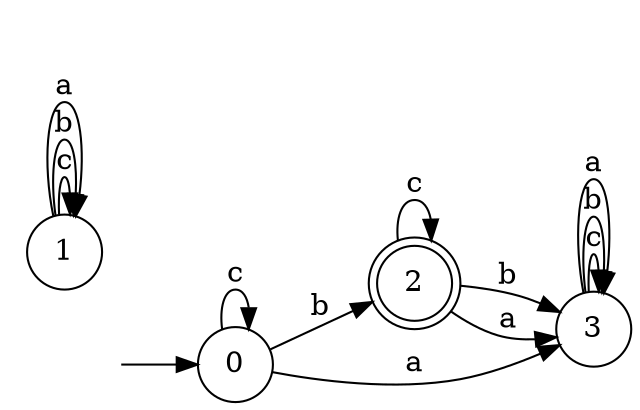 digraph {
  rankdir=LR;
  0 [label="0", shape = circle];
  0 -> 0 [label="c"];
  0 -> 2 [label="b"];
  0 -> 3 [label="a"];
  1 [label="1", shape = circle];
  1 -> 1 [label="c"];
  1 -> 1 [label="b"];
  1 -> 1 [label="a"];
  2 [label="2", shape = doublecircle];
  2 -> 2 [label="c"];
  2 -> 3 [label="b"];
  2 -> 3 [label="a"];
  3 [label="3", shape = circle];
  3 -> 3 [label="c"];
  3 -> 3 [label="b"];
  3 -> 3 [label="a"];
  4 [label="", shape = plaintext];
  4 -> 0 [label=""];
}
